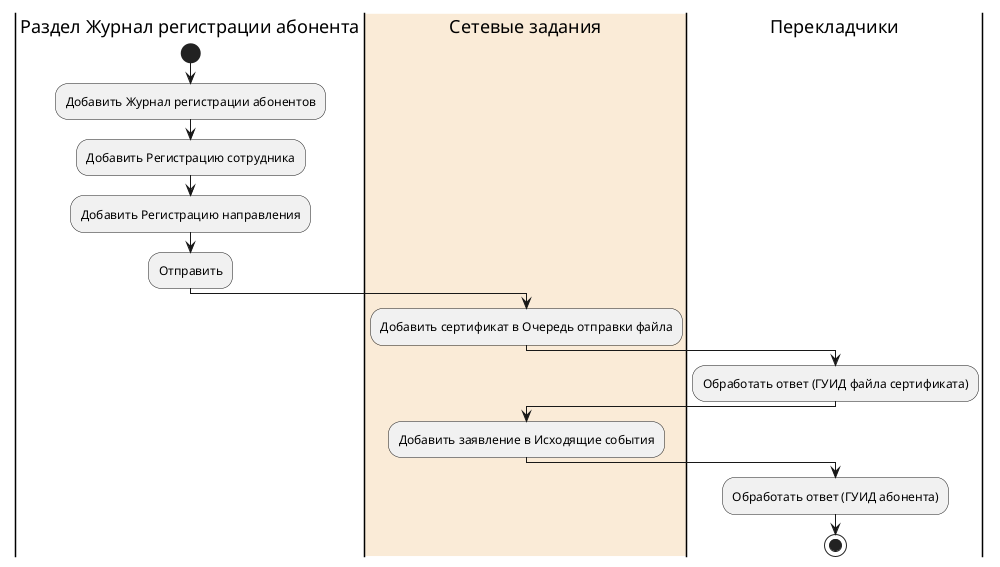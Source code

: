 @startuml
|Раздел Журнал регистрации абонента|
start
:Добавить Журнал регистрации абонентов;
:Добавить Регистрацию сотрудника;
:Добавить Регистрацию направления;
:Отправить; 
|#AntiqueWhite|Сетевые задания|
:Добавить сертификат в Очередь отправки файла;
|Перекладчики|
:Обработать ответ (ГУИД файла сертификата);
|Сетевые задания|
:Добавить заявление в Исходящие события;
|Перекладчики|
:Обработать ответ (ГУИД абонента);
stop
@enduml
